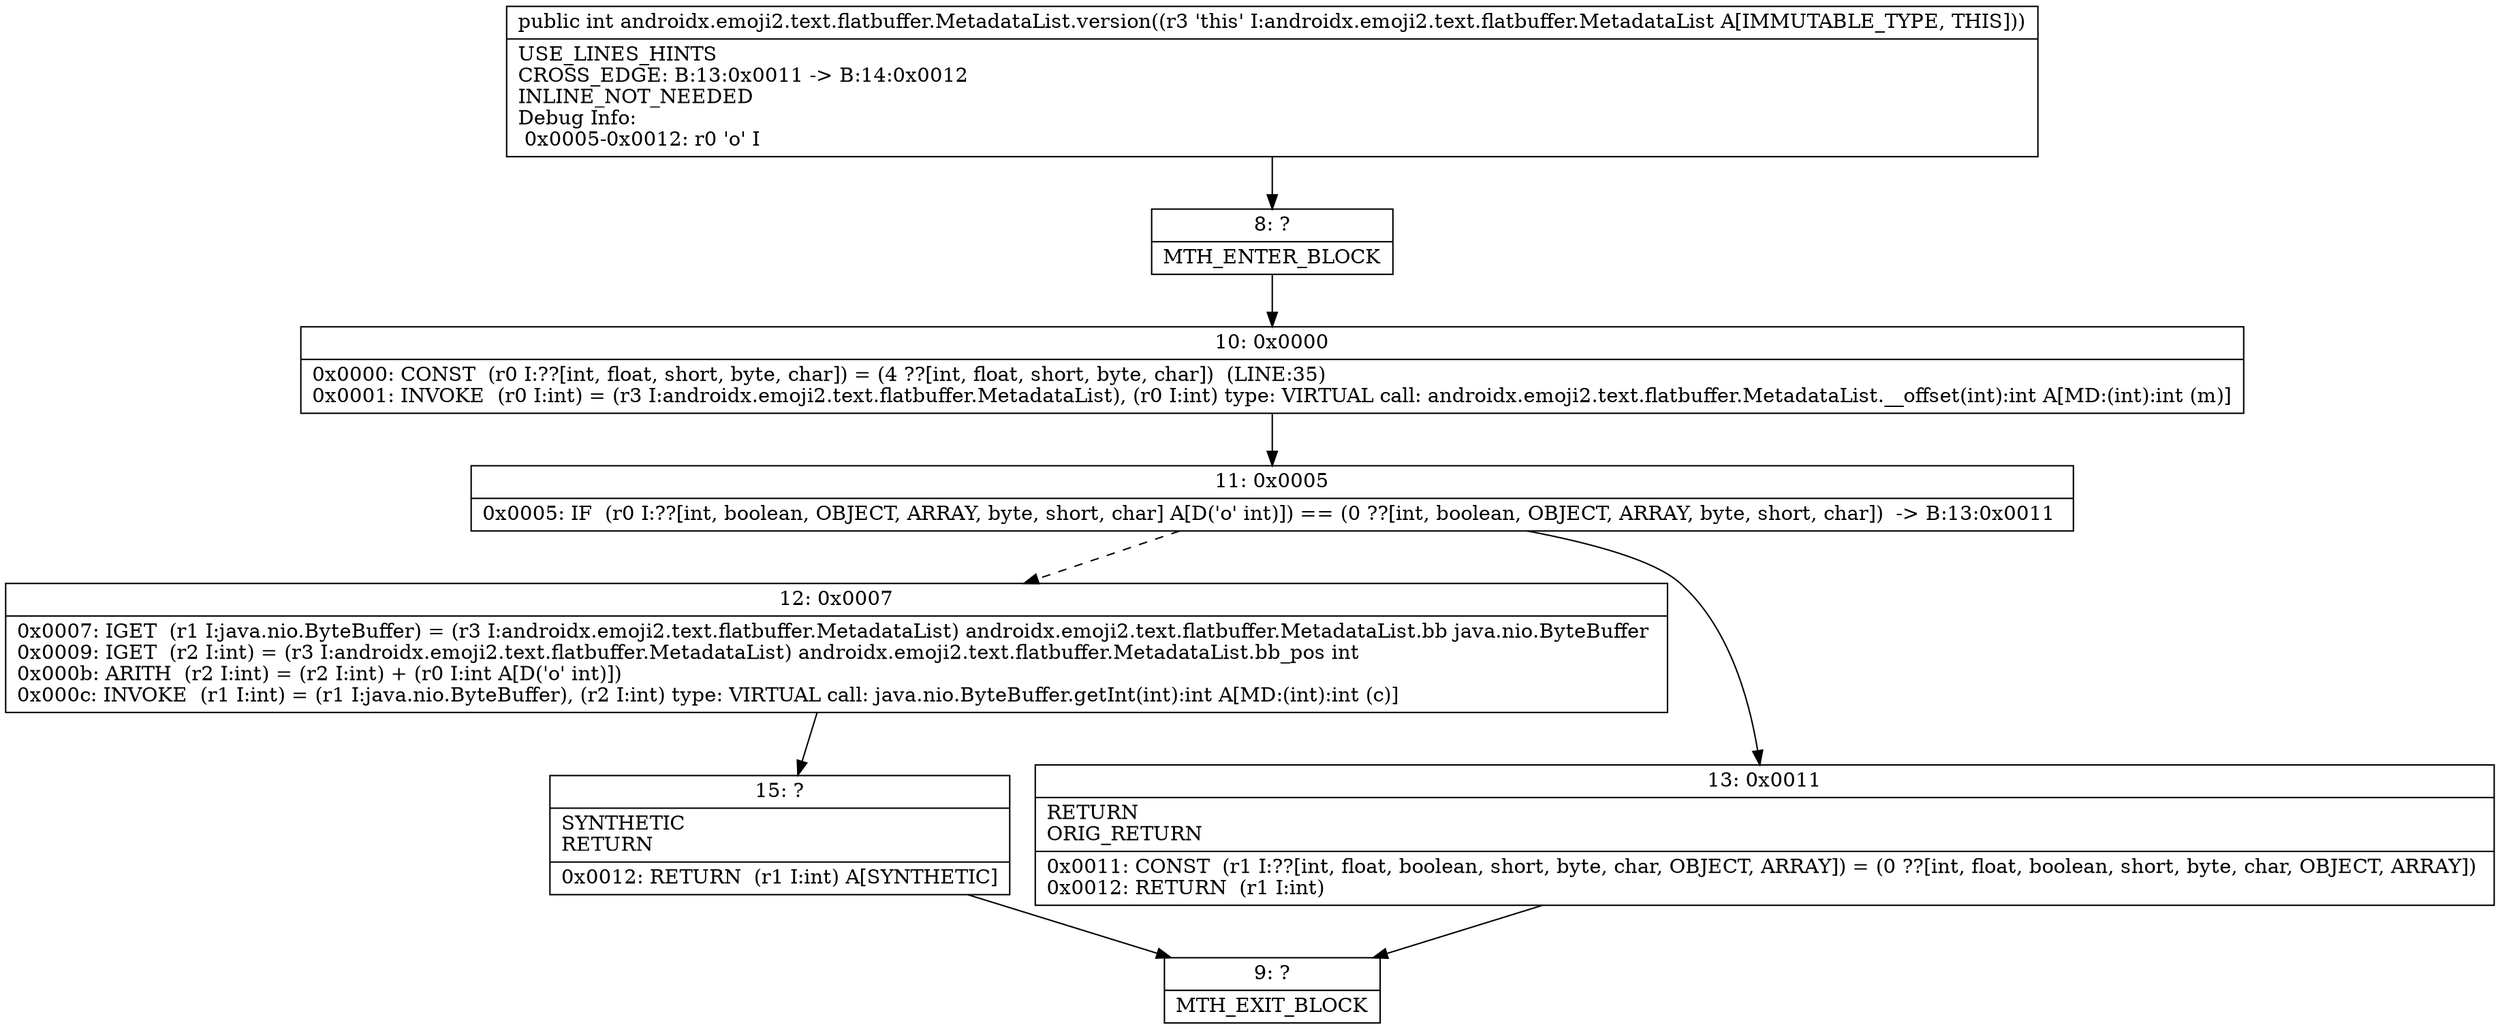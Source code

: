 digraph "CFG forandroidx.emoji2.text.flatbuffer.MetadataList.version()I" {
Node_8 [shape=record,label="{8\:\ ?|MTH_ENTER_BLOCK\l}"];
Node_10 [shape=record,label="{10\:\ 0x0000|0x0000: CONST  (r0 I:??[int, float, short, byte, char]) = (4 ??[int, float, short, byte, char])  (LINE:35)\l0x0001: INVOKE  (r0 I:int) = (r3 I:androidx.emoji2.text.flatbuffer.MetadataList), (r0 I:int) type: VIRTUAL call: androidx.emoji2.text.flatbuffer.MetadataList.__offset(int):int A[MD:(int):int (m)]\l}"];
Node_11 [shape=record,label="{11\:\ 0x0005|0x0005: IF  (r0 I:??[int, boolean, OBJECT, ARRAY, byte, short, char] A[D('o' int)]) == (0 ??[int, boolean, OBJECT, ARRAY, byte, short, char])  \-\> B:13:0x0011 \l}"];
Node_12 [shape=record,label="{12\:\ 0x0007|0x0007: IGET  (r1 I:java.nio.ByteBuffer) = (r3 I:androidx.emoji2.text.flatbuffer.MetadataList) androidx.emoji2.text.flatbuffer.MetadataList.bb java.nio.ByteBuffer \l0x0009: IGET  (r2 I:int) = (r3 I:androidx.emoji2.text.flatbuffer.MetadataList) androidx.emoji2.text.flatbuffer.MetadataList.bb_pos int \l0x000b: ARITH  (r2 I:int) = (r2 I:int) + (r0 I:int A[D('o' int)]) \l0x000c: INVOKE  (r1 I:int) = (r1 I:java.nio.ByteBuffer), (r2 I:int) type: VIRTUAL call: java.nio.ByteBuffer.getInt(int):int A[MD:(int):int (c)]\l}"];
Node_15 [shape=record,label="{15\:\ ?|SYNTHETIC\lRETURN\l|0x0012: RETURN  (r1 I:int) A[SYNTHETIC]\l}"];
Node_9 [shape=record,label="{9\:\ ?|MTH_EXIT_BLOCK\l}"];
Node_13 [shape=record,label="{13\:\ 0x0011|RETURN\lORIG_RETURN\l|0x0011: CONST  (r1 I:??[int, float, boolean, short, byte, char, OBJECT, ARRAY]) = (0 ??[int, float, boolean, short, byte, char, OBJECT, ARRAY]) \l0x0012: RETURN  (r1 I:int) \l}"];
MethodNode[shape=record,label="{public int androidx.emoji2.text.flatbuffer.MetadataList.version((r3 'this' I:androidx.emoji2.text.flatbuffer.MetadataList A[IMMUTABLE_TYPE, THIS]))  | USE_LINES_HINTS\lCROSS_EDGE: B:13:0x0011 \-\> B:14:0x0012\lINLINE_NOT_NEEDED\lDebug Info:\l  0x0005\-0x0012: r0 'o' I\l}"];
MethodNode -> Node_8;Node_8 -> Node_10;
Node_10 -> Node_11;
Node_11 -> Node_12[style=dashed];
Node_11 -> Node_13;
Node_12 -> Node_15;
Node_15 -> Node_9;
Node_13 -> Node_9;
}


